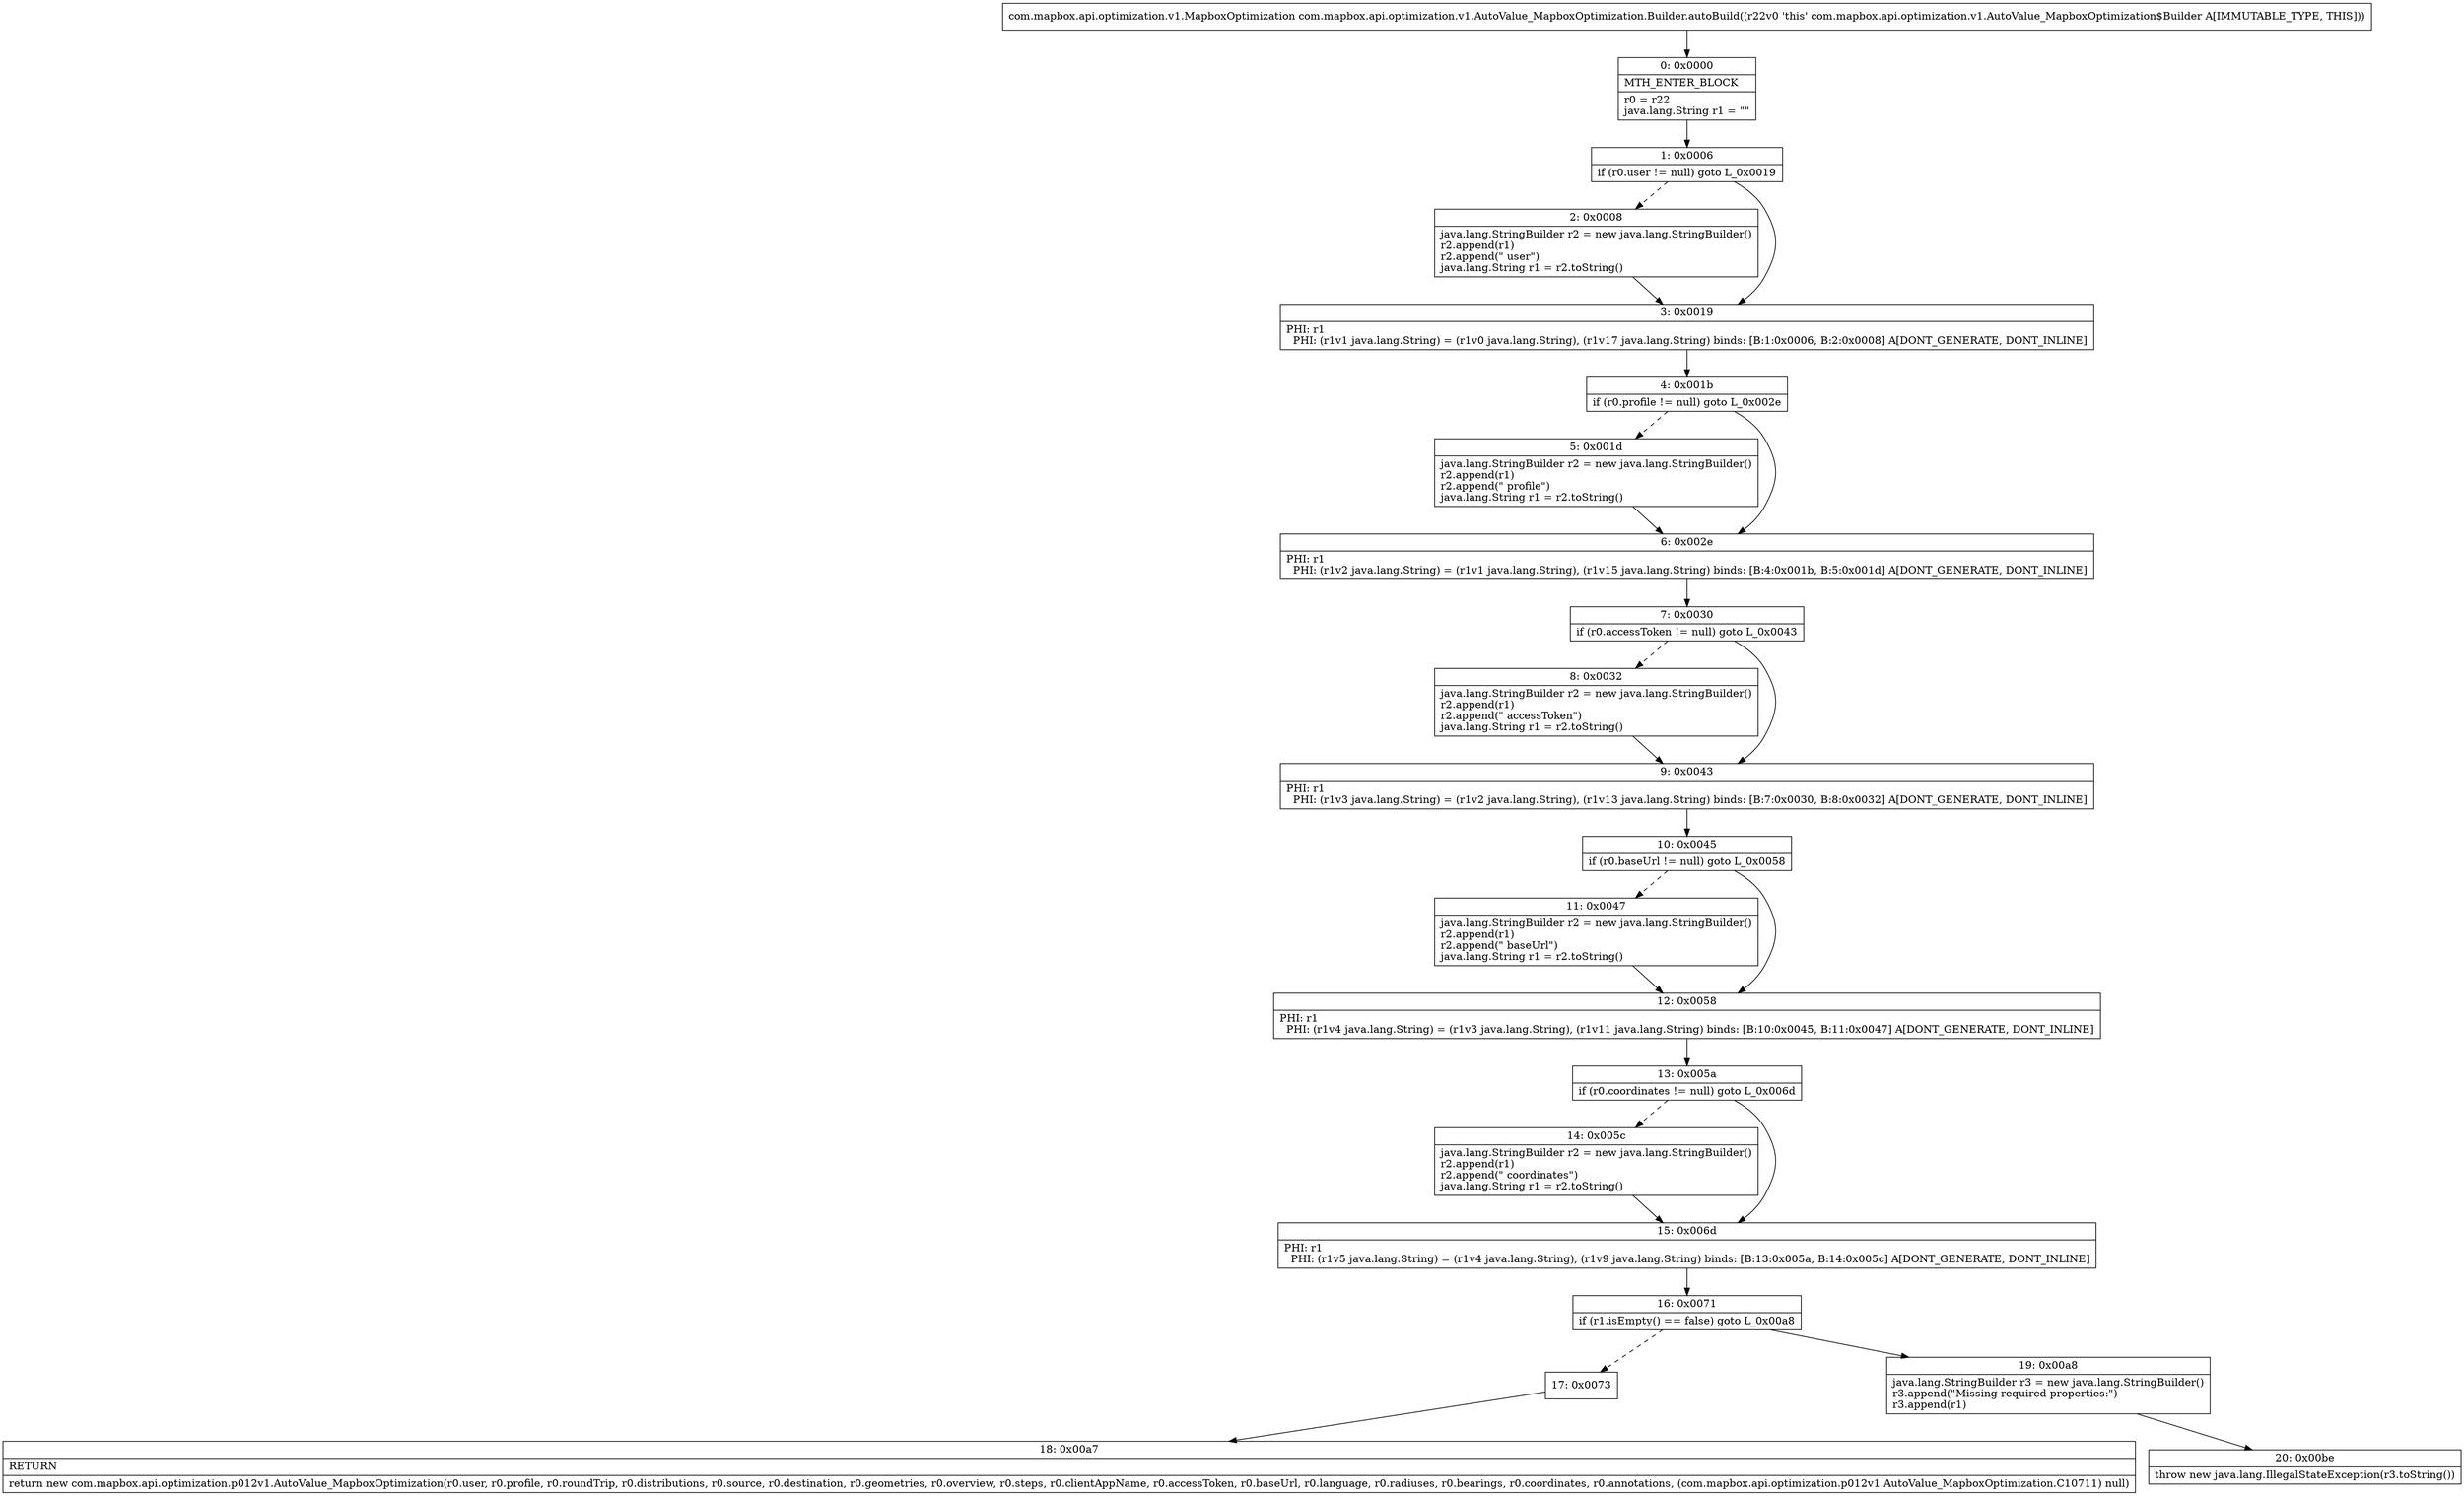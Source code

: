 digraph "CFG forcom.mapbox.api.optimization.v1.AutoValue_MapboxOptimization.Builder.autoBuild()Lcom\/mapbox\/api\/optimization\/v1\/MapboxOptimization;" {
Node_0 [shape=record,label="{0\:\ 0x0000|MTH_ENTER_BLOCK\l|r0 = r22\ljava.lang.String r1 = \"\"\l}"];
Node_1 [shape=record,label="{1\:\ 0x0006|if (r0.user != null) goto L_0x0019\l}"];
Node_2 [shape=record,label="{2\:\ 0x0008|java.lang.StringBuilder r2 = new java.lang.StringBuilder()\lr2.append(r1)\lr2.append(\" user\")\ljava.lang.String r1 = r2.toString()\l}"];
Node_3 [shape=record,label="{3\:\ 0x0019|PHI: r1 \l  PHI: (r1v1 java.lang.String) = (r1v0 java.lang.String), (r1v17 java.lang.String) binds: [B:1:0x0006, B:2:0x0008] A[DONT_GENERATE, DONT_INLINE]\l}"];
Node_4 [shape=record,label="{4\:\ 0x001b|if (r0.profile != null) goto L_0x002e\l}"];
Node_5 [shape=record,label="{5\:\ 0x001d|java.lang.StringBuilder r2 = new java.lang.StringBuilder()\lr2.append(r1)\lr2.append(\" profile\")\ljava.lang.String r1 = r2.toString()\l}"];
Node_6 [shape=record,label="{6\:\ 0x002e|PHI: r1 \l  PHI: (r1v2 java.lang.String) = (r1v1 java.lang.String), (r1v15 java.lang.String) binds: [B:4:0x001b, B:5:0x001d] A[DONT_GENERATE, DONT_INLINE]\l}"];
Node_7 [shape=record,label="{7\:\ 0x0030|if (r0.accessToken != null) goto L_0x0043\l}"];
Node_8 [shape=record,label="{8\:\ 0x0032|java.lang.StringBuilder r2 = new java.lang.StringBuilder()\lr2.append(r1)\lr2.append(\" accessToken\")\ljava.lang.String r1 = r2.toString()\l}"];
Node_9 [shape=record,label="{9\:\ 0x0043|PHI: r1 \l  PHI: (r1v3 java.lang.String) = (r1v2 java.lang.String), (r1v13 java.lang.String) binds: [B:7:0x0030, B:8:0x0032] A[DONT_GENERATE, DONT_INLINE]\l}"];
Node_10 [shape=record,label="{10\:\ 0x0045|if (r0.baseUrl != null) goto L_0x0058\l}"];
Node_11 [shape=record,label="{11\:\ 0x0047|java.lang.StringBuilder r2 = new java.lang.StringBuilder()\lr2.append(r1)\lr2.append(\" baseUrl\")\ljava.lang.String r1 = r2.toString()\l}"];
Node_12 [shape=record,label="{12\:\ 0x0058|PHI: r1 \l  PHI: (r1v4 java.lang.String) = (r1v3 java.lang.String), (r1v11 java.lang.String) binds: [B:10:0x0045, B:11:0x0047] A[DONT_GENERATE, DONT_INLINE]\l}"];
Node_13 [shape=record,label="{13\:\ 0x005a|if (r0.coordinates != null) goto L_0x006d\l}"];
Node_14 [shape=record,label="{14\:\ 0x005c|java.lang.StringBuilder r2 = new java.lang.StringBuilder()\lr2.append(r1)\lr2.append(\" coordinates\")\ljava.lang.String r1 = r2.toString()\l}"];
Node_15 [shape=record,label="{15\:\ 0x006d|PHI: r1 \l  PHI: (r1v5 java.lang.String) = (r1v4 java.lang.String), (r1v9 java.lang.String) binds: [B:13:0x005a, B:14:0x005c] A[DONT_GENERATE, DONT_INLINE]\l}"];
Node_16 [shape=record,label="{16\:\ 0x0071|if (r1.isEmpty() == false) goto L_0x00a8\l}"];
Node_17 [shape=record,label="{17\:\ 0x0073}"];
Node_18 [shape=record,label="{18\:\ 0x00a7|RETURN\l|return new com.mapbox.api.optimization.p012v1.AutoValue_MapboxOptimization(r0.user, r0.profile, r0.roundTrip, r0.distributions, r0.source, r0.destination, r0.geometries, r0.overview, r0.steps, r0.clientAppName, r0.accessToken, r0.baseUrl, r0.language, r0.radiuses, r0.bearings, r0.coordinates, r0.annotations, (com.mapbox.api.optimization.p012v1.AutoValue_MapboxOptimization.C10711) null)\l}"];
Node_19 [shape=record,label="{19\:\ 0x00a8|java.lang.StringBuilder r3 = new java.lang.StringBuilder()\lr3.append(\"Missing required properties:\")\lr3.append(r1)\l}"];
Node_20 [shape=record,label="{20\:\ 0x00be|throw new java.lang.IllegalStateException(r3.toString())\l}"];
MethodNode[shape=record,label="{com.mapbox.api.optimization.v1.MapboxOptimization com.mapbox.api.optimization.v1.AutoValue_MapboxOptimization.Builder.autoBuild((r22v0 'this' com.mapbox.api.optimization.v1.AutoValue_MapboxOptimization$Builder A[IMMUTABLE_TYPE, THIS])) }"];
MethodNode -> Node_0;
Node_0 -> Node_1;
Node_1 -> Node_2[style=dashed];
Node_1 -> Node_3;
Node_2 -> Node_3;
Node_3 -> Node_4;
Node_4 -> Node_5[style=dashed];
Node_4 -> Node_6;
Node_5 -> Node_6;
Node_6 -> Node_7;
Node_7 -> Node_8[style=dashed];
Node_7 -> Node_9;
Node_8 -> Node_9;
Node_9 -> Node_10;
Node_10 -> Node_11[style=dashed];
Node_10 -> Node_12;
Node_11 -> Node_12;
Node_12 -> Node_13;
Node_13 -> Node_14[style=dashed];
Node_13 -> Node_15;
Node_14 -> Node_15;
Node_15 -> Node_16;
Node_16 -> Node_17[style=dashed];
Node_16 -> Node_19;
Node_17 -> Node_18;
Node_19 -> Node_20;
}

